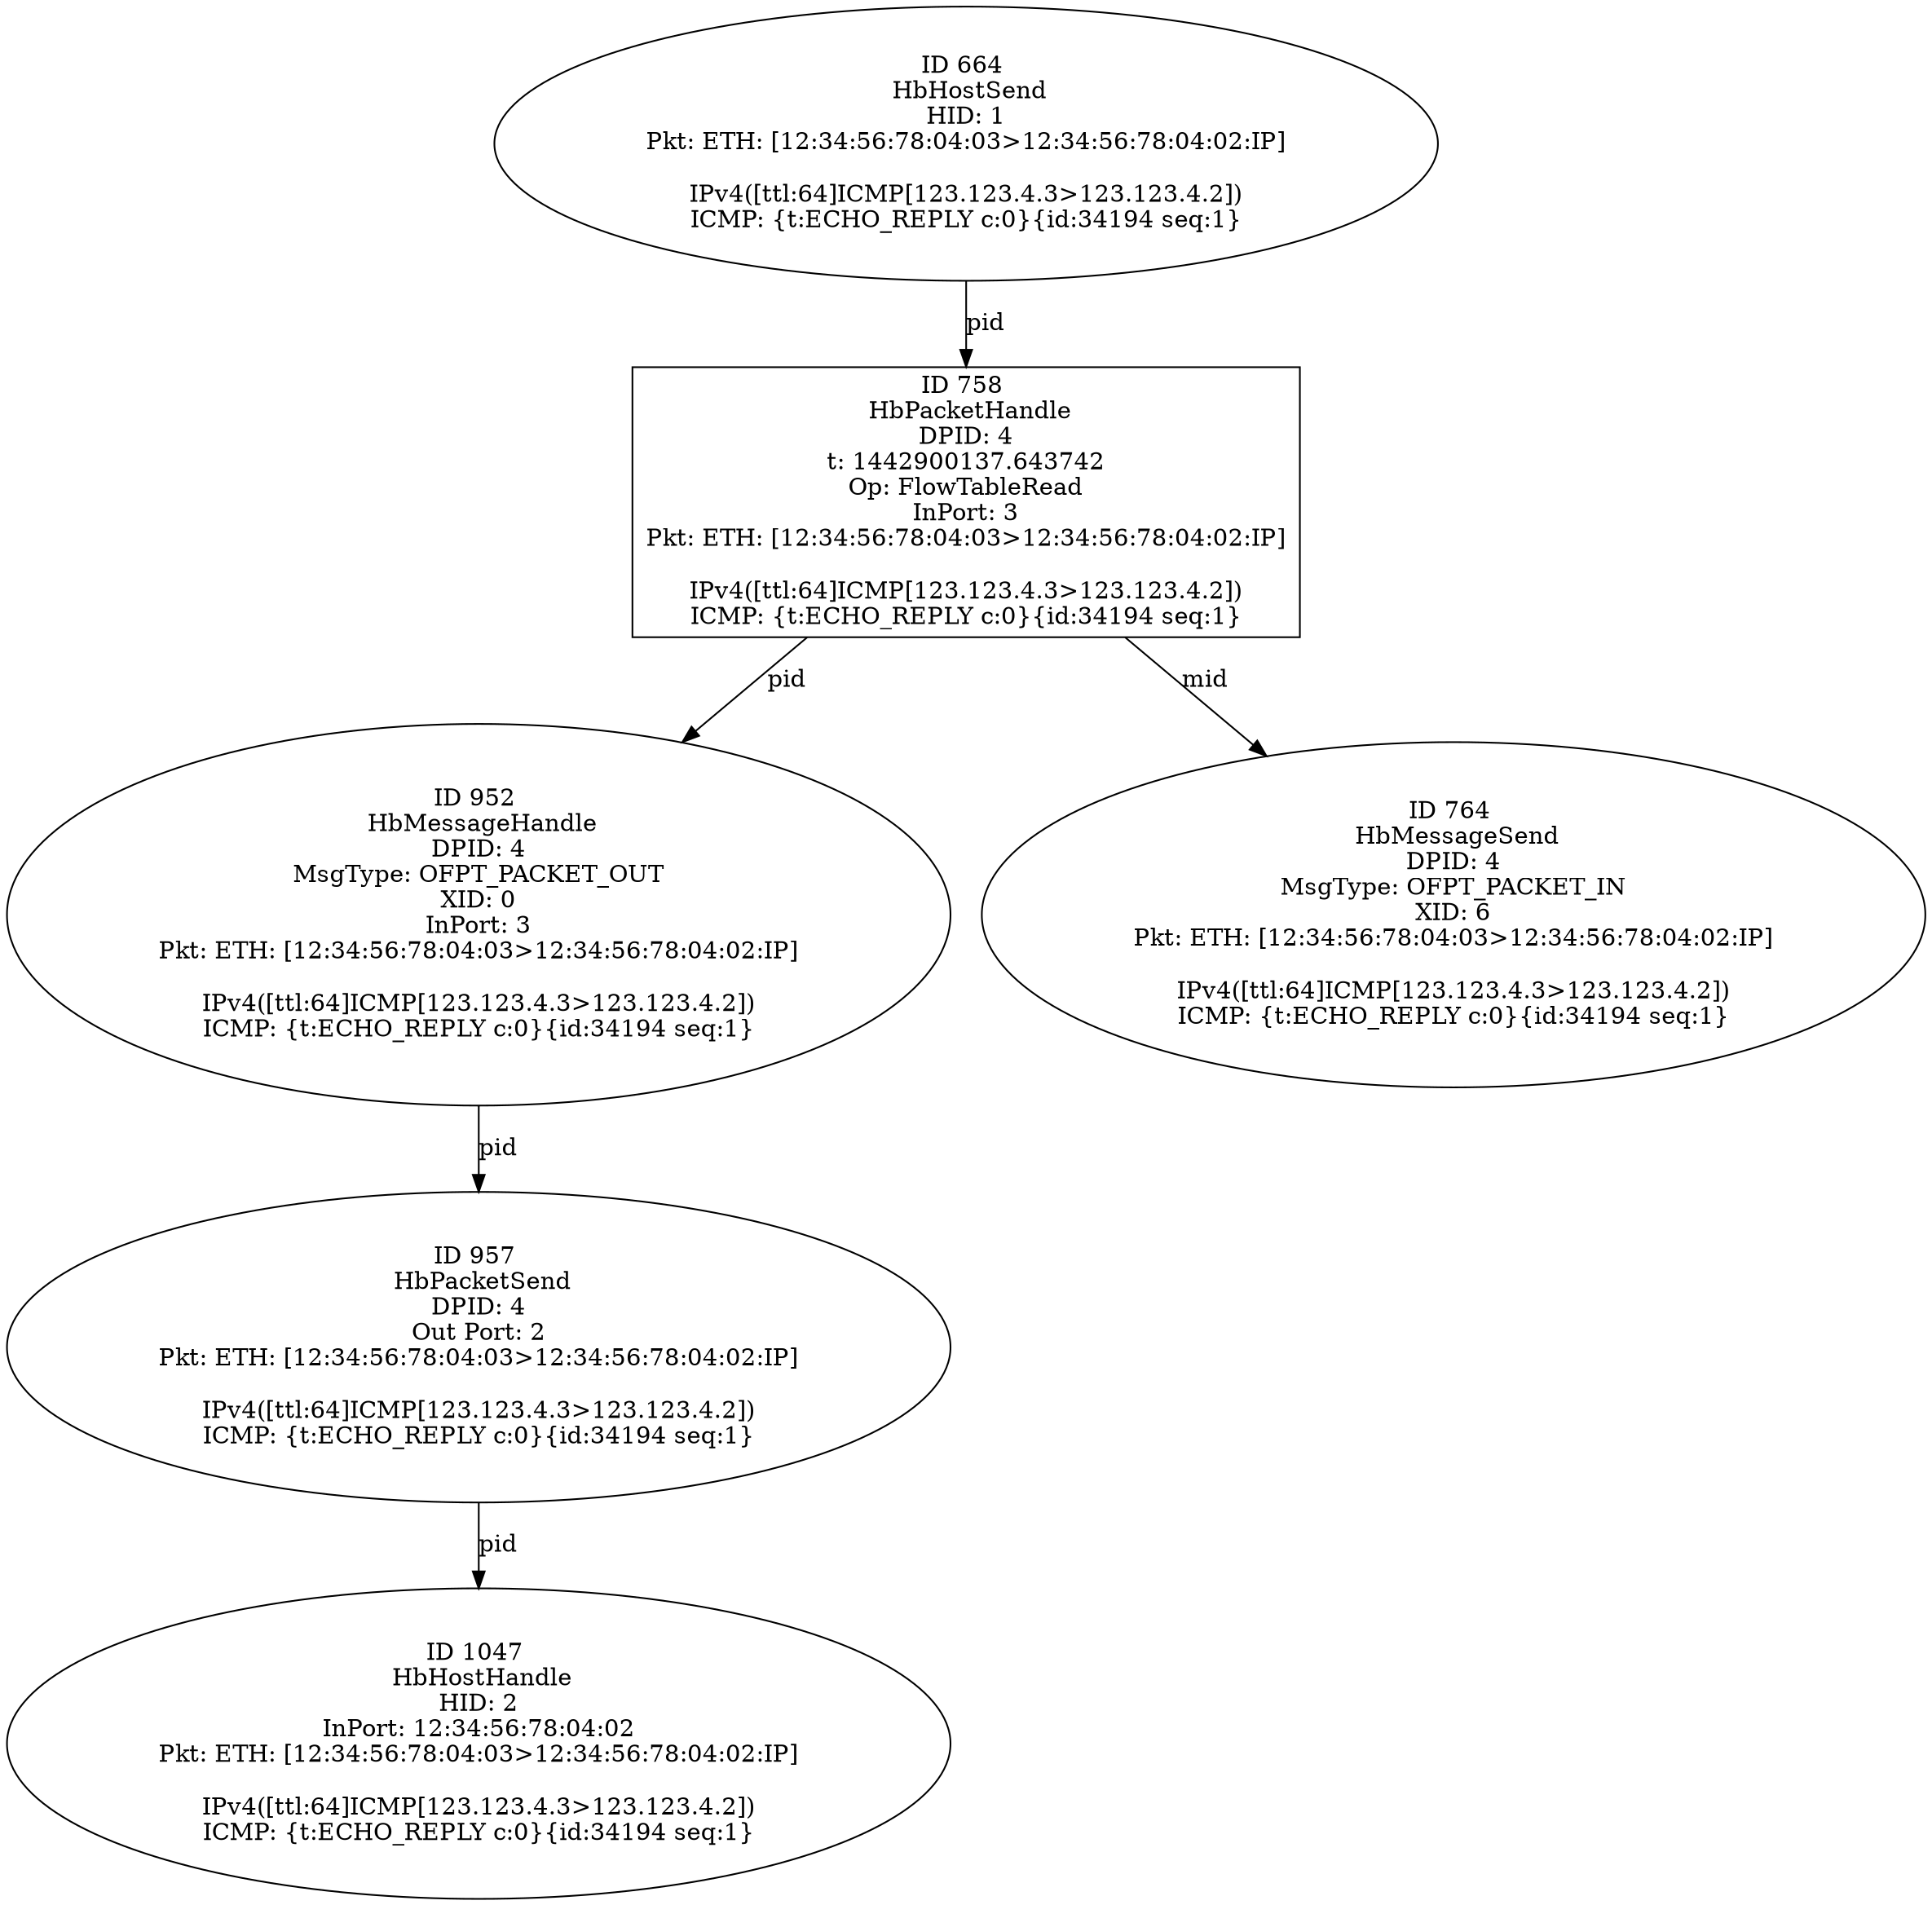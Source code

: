 strict digraph G {
664 [shape=oval, event=<hb_events.HbHostSend object at 0x1078bba50>, label="ID 664 
 HbHostSend
HID: 1
Pkt: ETH: [12:34:56:78:04:03>12:34:56:78:04:02:IP]

IPv4([ttl:64]ICMP[123.123.4.3>123.123.4.2])
ICMP: {t:ECHO_REPLY c:0}{id:34194 seq:1}"];
758 [shape=box, event=<hb_events.HbPacketHandle object at 0x1078dd250>, label="ID 758 
 HbPacketHandle
DPID: 4
t: 1442900137.643742
Op: FlowTableRead
InPort: 3
Pkt: ETH: [12:34:56:78:04:03>12:34:56:78:04:02:IP]

IPv4([ttl:64]ICMP[123.123.4.3>123.123.4.2])
ICMP: {t:ECHO_REPLY c:0}{id:34194 seq:1}"];
1047 [shape=oval, event=<hb_events.HbHostHandle object at 0x10794b750>, label="ID 1047 
 HbHostHandle
HID: 2
InPort: 12:34:56:78:04:02
Pkt: ETH: [12:34:56:78:04:03>12:34:56:78:04:02:IP]

IPv4([ttl:64]ICMP[123.123.4.3>123.123.4.2])
ICMP: {t:ECHO_REPLY c:0}{id:34194 seq:1}"];
952 [shape=oval, event=<hb_events.HbMessageHandle object at 0x10791ea10>, label="ID 952 
 HbMessageHandle
DPID: 4
MsgType: OFPT_PACKET_OUT
XID: 0
InPort: 3
Pkt: ETH: [12:34:56:78:04:03>12:34:56:78:04:02:IP]

IPv4([ttl:64]ICMP[123.123.4.3>123.123.4.2])
ICMP: {t:ECHO_REPLY c:0}{id:34194 seq:1}"];
764 [shape=oval, event=<hb_events.HbMessageSend object at 0x1078dd990>, label="ID 764 
 HbMessageSend
DPID: 4
MsgType: OFPT_PACKET_IN
XID: 6
Pkt: ETH: [12:34:56:78:04:03>12:34:56:78:04:02:IP]

IPv4([ttl:64]ICMP[123.123.4.3>123.123.4.2])
ICMP: {t:ECHO_REPLY c:0}{id:34194 seq:1}"];
957 [shape=oval, event=<hb_events.HbPacketSend object at 0x10791e850>, label="ID 957 
 HbPacketSend
DPID: 4
Out Port: 2
Pkt: ETH: [12:34:56:78:04:03>12:34:56:78:04:02:IP]

IPv4([ttl:64]ICMP[123.123.4.3>123.123.4.2])
ICMP: {t:ECHO_REPLY c:0}{id:34194 seq:1}"];
952 -> 957  [rel=pid, label=pid];
758 -> 952  [rel=pid, label=pid];
758 -> 764  [rel=mid, label=mid];
664 -> 758  [rel=pid, label=pid];
957 -> 1047  [rel=pid, label=pid];
}
